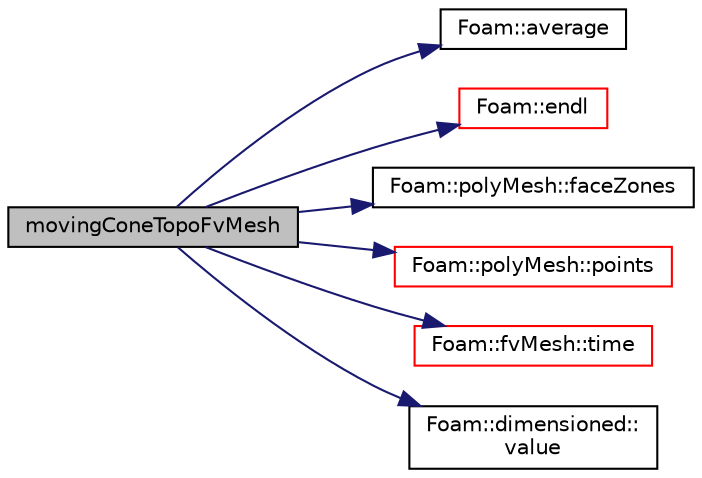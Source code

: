 digraph "movingConeTopoFvMesh"
{
  bgcolor="transparent";
  edge [fontname="Helvetica",fontsize="10",labelfontname="Helvetica",labelfontsize="10"];
  node [fontname="Helvetica",fontsize="10",shape=record];
  rankdir="LR";
  Node0 [label="movingConeTopoFvMesh",height=0.2,width=0.4,color="black", fillcolor="grey75", style="filled", fontcolor="black"];
  Node0 -> Node1 [color="midnightblue",fontsize="10",style="solid",fontname="Helvetica"];
  Node1 [label="Foam::average",height=0.2,width=0.4,color="black",URL="$a21851.html#a5a041ffab192e0ee23f9062c8f541068"];
  Node0 -> Node2 [color="midnightblue",fontsize="10",style="solid",fontname="Helvetica"];
  Node2 [label="Foam::endl",height=0.2,width=0.4,color="red",URL="$a21851.html#a2db8fe02a0d3909e9351bb4275b23ce4",tooltip="Add newline and flush stream. "];
  Node0 -> Node4 [color="midnightblue",fontsize="10",style="solid",fontname="Helvetica"];
  Node4 [label="Foam::polyMesh::faceZones",height=0.2,width=0.4,color="black",URL="$a28565.html#af216614a0f9997169eea2cade46dc9ba",tooltip="Return face zone mesh. "];
  Node0 -> Node5 [color="midnightblue",fontsize="10",style="solid",fontname="Helvetica"];
  Node5 [label="Foam::polyMesh::points",height=0.2,width=0.4,color="red",URL="$a28565.html#ac44123fc1265297c41a43c3b62fdb4c2",tooltip="Return raw points. "];
  Node0 -> Node49 [color="midnightblue",fontsize="10",style="solid",fontname="Helvetica"];
  Node49 [label="Foam::fvMesh::time",height=0.2,width=0.4,color="red",URL="$a23593.html#a0d94096809fe3376b29a2a29ca11bb18",tooltip="Return the top-level database. "];
  Node0 -> Node29 [color="midnightblue",fontsize="10",style="solid",fontname="Helvetica"];
  Node29 [label="Foam::dimensioned::\lvalue",height=0.2,width=0.4,color="black",URL="$a27473.html#a7948200a26c85fc3a83ffa510a91d668",tooltip="Return const reference to value. "];
}
